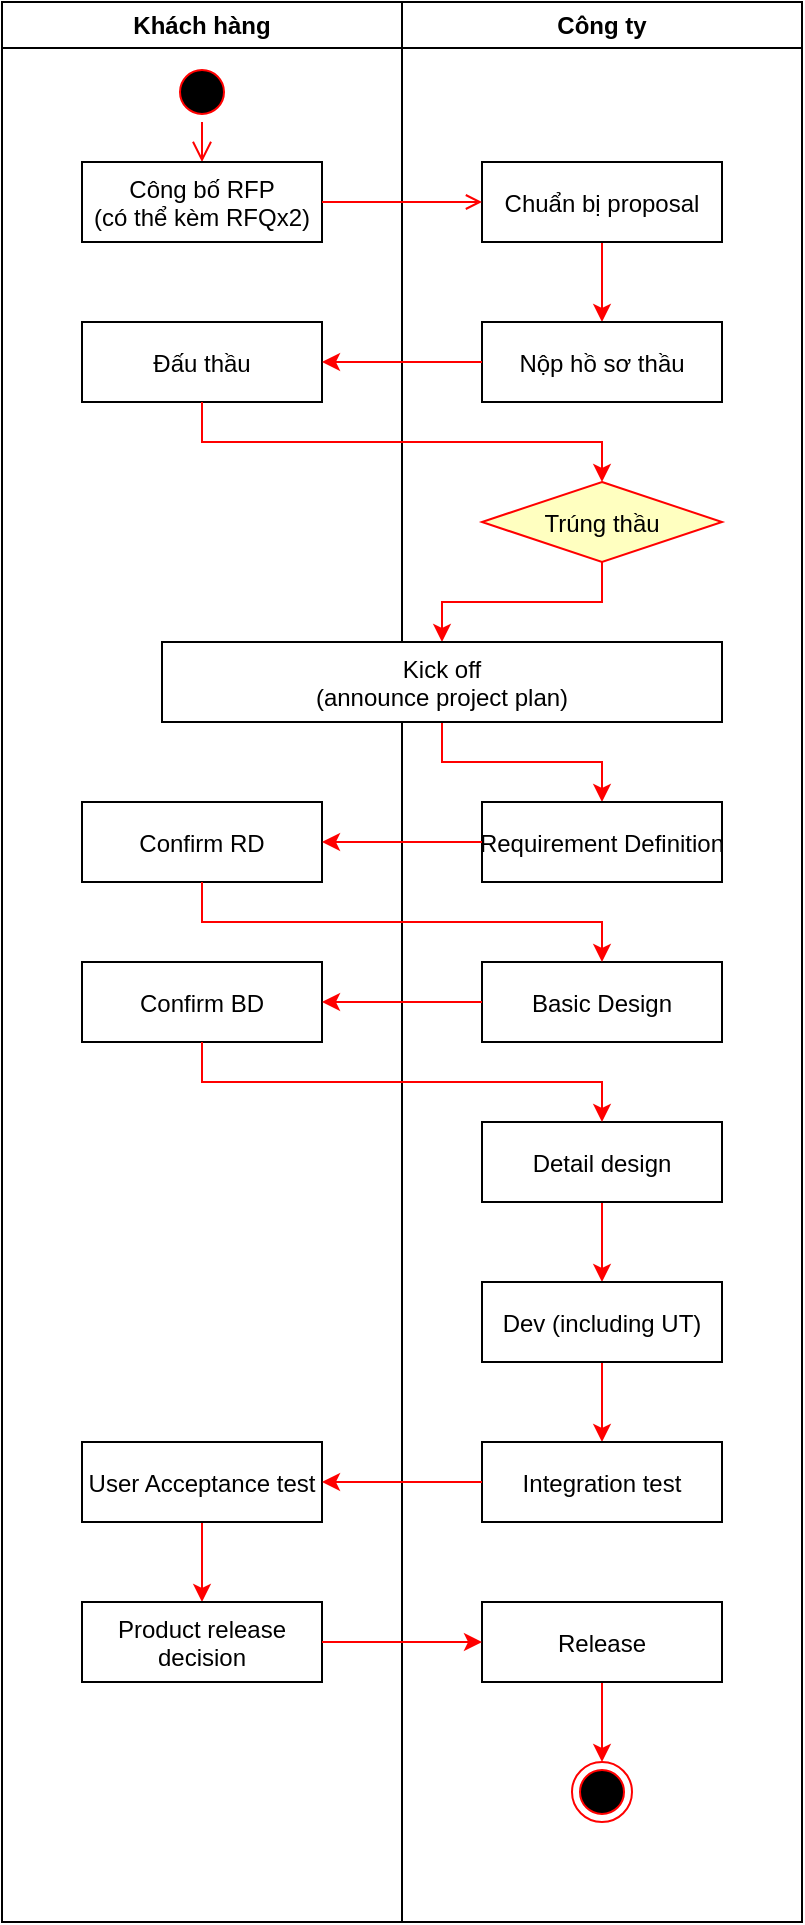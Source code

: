<mxfile version="12.3.2" type="device" pages="1"><diagram name="WaterFall" id="e7e014a7-5840-1c2e-5031-d8a46d1fe8dd"><mxGraphModel dx="1422" dy="822" grid="1" gridSize="10" guides="1" tooltips="1" connect="1" arrows="1" fold="1" page="1" pageScale="1" pageWidth="1169" pageHeight="826" background="#ffffff" math="0" shadow="0"><root><mxCell id="0"/><mxCell id="1" parent="0"/><mxCell id="2" value="Khách hàng" style="swimlane;whiteSpace=wrap" parent="1" vertex="1"><mxGeometry x="40" y="40" width="200" height="960" as="geometry"/></mxCell><mxCell id="5" value="" style="ellipse;shape=startState;fillColor=#000000;strokeColor=#ff0000;" parent="2" vertex="1"><mxGeometry x="85" y="30" width="30" height="30" as="geometry"/></mxCell><mxCell id="6" value="" style="edgeStyle=elbowEdgeStyle;elbow=horizontal;verticalAlign=bottom;endArrow=open;endSize=8;strokeColor=#FF0000;endFill=1;rounded=0" parent="2" source="5" target="7" edge="1"><mxGeometry x="80" as="geometry"><mxPoint x="95" y="70" as="targetPoint"/></mxGeometry></mxCell><mxCell id="7" value="Công bố RFP&#10;(có thể kèm RFQx2)" style="" parent="2" vertex="1"><mxGeometry x="40" y="80" width="120" height="40" as="geometry"/></mxCell><mxCell id="C4uPn4mcM49q5mrkLCmS-43" value="Đấu thầu" style="" vertex="1" parent="2"><mxGeometry x="40" y="160" width="120" height="40" as="geometry"/></mxCell><mxCell id="xEfkGqaKKy_pTu1lNV2t-36" value="Confirm RD" style="strokeColor=#000000;" vertex="1" parent="2"><mxGeometry x="40" y="400" width="120" height="40" as="geometry"/></mxCell><mxCell id="xEfkGqaKKy_pTu1lNV2t-41" value="Confirm BD" style="strokeColor=#000000;" vertex="1" parent="2"><mxGeometry x="40" y="480" width="120" height="40" as="geometry"/></mxCell><mxCell id="xEfkGqaKKy_pTu1lNV2t-54" style="edgeStyle=orthogonalEdgeStyle;rounded=0;orthogonalLoop=1;jettySize=auto;html=1;entryX=0.5;entryY=0;entryDx=0;entryDy=0;strokeColor=#FF0000;" edge="1" parent="2" source="xEfkGqaKKy_pTu1lNV2t-50" target="xEfkGqaKKy_pTu1lNV2t-53"><mxGeometry relative="1" as="geometry"/></mxCell><mxCell id="xEfkGqaKKy_pTu1lNV2t-50" value="User Acceptance test" style="strokeColor=#000000;" vertex="1" parent="2"><mxGeometry x="40" y="720" width="120" height="40" as="geometry"/></mxCell><mxCell id="xEfkGqaKKy_pTu1lNV2t-53" value="Product release&#10;decision" style="strokeColor=#000000;" vertex="1" parent="2"><mxGeometry x="40" y="800" width="120" height="40" as="geometry"/></mxCell><mxCell id="3" value="Công ty" style="swimlane;whiteSpace=wrap" parent="1" vertex="1"><mxGeometry x="240" y="40" width="200" height="960" as="geometry"/></mxCell><mxCell id="C4uPn4mcM49q5mrkLCmS-42" style="edgeStyle=orthogonalEdgeStyle;rounded=0;orthogonalLoop=1;jettySize=auto;html=1;strokeColor=#FF0000;" edge="1" parent="3" source="15" target="C4uPn4mcM49q5mrkLCmS-41"><mxGeometry relative="1" as="geometry"/></mxCell><mxCell id="15" value="Chuẩn bị proposal" style="strokeColor=#000000;" parent="3" vertex="1"><mxGeometry x="40" y="80" width="120" height="40" as="geometry"/></mxCell><mxCell id="C4uPn4mcM49q5mrkLCmS-41" value="Nộp hồ sơ thầu" style="" vertex="1" parent="3"><mxGeometry x="40" y="160" width="120" height="40" as="geometry"/></mxCell><mxCell id="3bL--UdmsVpAr2V72Xip-18" style="edgeStyle=orthogonalEdgeStyle;rounded=0;orthogonalLoop=1;jettySize=auto;html=1;strokeColor=#FF0000;" edge="1" parent="3" source="3bL--UdmsVpAr2V72Xip-15" target="3bL--UdmsVpAr2V72Xip-17"><mxGeometry relative="1" as="geometry"/></mxCell><mxCell id="3bL--UdmsVpAr2V72Xip-15" value="Trúng thầu" style="rhombus;fillColor=#ffffc0;strokeColor=#ff0000;" vertex="1" parent="3"><mxGeometry x="40" y="240" width="120" height="40" as="geometry"/></mxCell><mxCell id="xEfkGqaKKy_pTu1lNV2t-34" style="edgeStyle=orthogonalEdgeStyle;rounded=0;orthogonalLoop=1;jettySize=auto;html=1;strokeColor=#FF0000;" edge="1" parent="3" source="3bL--UdmsVpAr2V72Xip-17" target="xEfkGqaKKy_pTu1lNV2t-32"><mxGeometry relative="1" as="geometry"/></mxCell><mxCell id="3bL--UdmsVpAr2V72Xip-17" value="Kick off&#10;(announce project plan)" style="strokeColor=#000000;" vertex="1" parent="3"><mxGeometry x="-120" y="320" width="280" height="40" as="geometry"/></mxCell><mxCell id="xEfkGqaKKy_pTu1lNV2t-32" value="Requirement Definition" style="strokeColor=#000000;" vertex="1" parent="3"><mxGeometry x="40" y="400" width="120" height="40" as="geometry"/></mxCell><mxCell id="xEfkGqaKKy_pTu1lNV2t-33" value="Basic Design" style="strokeColor=#000000;" vertex="1" parent="3"><mxGeometry x="40" y="480" width="120" height="40" as="geometry"/></mxCell><mxCell id="xEfkGqaKKy_pTu1lNV2t-47" style="edgeStyle=orthogonalEdgeStyle;rounded=0;orthogonalLoop=1;jettySize=auto;html=1;entryX=0.5;entryY=0;entryDx=0;entryDy=0;strokeColor=#FF0000;" edge="1" parent="3" source="xEfkGqaKKy_pTu1lNV2t-43" target="xEfkGqaKKy_pTu1lNV2t-46"><mxGeometry relative="1" as="geometry"/></mxCell><mxCell id="xEfkGqaKKy_pTu1lNV2t-43" value="Detail design" style="strokeColor=#000000;" vertex="1" parent="3"><mxGeometry x="40" y="560" width="120" height="40" as="geometry"/></mxCell><mxCell id="xEfkGqaKKy_pTu1lNV2t-52" style="edgeStyle=orthogonalEdgeStyle;rounded=0;orthogonalLoop=1;jettySize=auto;html=1;entryX=0.5;entryY=0;entryDx=0;entryDy=0;strokeColor=#FF0000;" edge="1" parent="3" source="xEfkGqaKKy_pTu1lNV2t-46" target="xEfkGqaKKy_pTu1lNV2t-49"><mxGeometry relative="1" as="geometry"/></mxCell><mxCell id="xEfkGqaKKy_pTu1lNV2t-46" value="Dev (including UT)" style="strokeColor=#000000;" vertex="1" parent="3"><mxGeometry x="40" y="640" width="120" height="40" as="geometry"/></mxCell><mxCell id="xEfkGqaKKy_pTu1lNV2t-49" value="Integration test" style="strokeColor=#000000;" vertex="1" parent="3"><mxGeometry x="40" y="720" width="120" height="40" as="geometry"/></mxCell><mxCell id="l2aSz29h0LTGWycyV5Uv-17" style="edgeStyle=orthogonalEdgeStyle;rounded=0;orthogonalLoop=1;jettySize=auto;html=1;entryX=0.5;entryY=0;entryDx=0;entryDy=0;strokeColor=#FF0000;" edge="1" parent="3" source="xEfkGqaKKy_pTu1lNV2t-55" target="l2aSz29h0LTGWycyV5Uv-15"><mxGeometry relative="1" as="geometry"/></mxCell><mxCell id="xEfkGqaKKy_pTu1lNV2t-55" value="Release" style="strokeColor=#000000;" vertex="1" parent="3"><mxGeometry x="40" y="800" width="120" height="40" as="geometry"/></mxCell><mxCell id="l2aSz29h0LTGWycyV5Uv-15" value="" style="ellipse;shape=endState;fillColor=#000000;strokeColor=#ff0000" vertex="1" parent="3"><mxGeometry x="85" y="880" width="30" height="30" as="geometry"/></mxCell><mxCell id="9" value="" style="endArrow=open;strokeColor=#FF0000;endFill=1;rounded=0;entryX=0;entryY=0.5;entryDx=0;entryDy=0;" parent="1" source="7" target="15" edge="1"><mxGeometry relative="1" as="geometry"><mxPoint x="140" y="220" as="targetPoint"/></mxGeometry></mxCell><mxCell id="C4uPn4mcM49q5mrkLCmS-44" style="edgeStyle=orthogonalEdgeStyle;rounded=0;orthogonalLoop=1;jettySize=auto;html=1;entryX=1;entryY=0.5;entryDx=0;entryDy=0;strokeColor=#FF0000;" edge="1" parent="1" source="C4uPn4mcM49q5mrkLCmS-41" target="C4uPn4mcM49q5mrkLCmS-43"><mxGeometry relative="1" as="geometry"/></mxCell><mxCell id="xEfkGqaKKy_pTu1lNV2t-38" style="edgeStyle=orthogonalEdgeStyle;rounded=0;orthogonalLoop=1;jettySize=auto;html=1;entryX=1;entryY=0.5;entryDx=0;entryDy=0;strokeColor=#FF0000;" edge="1" parent="1" source="xEfkGqaKKy_pTu1lNV2t-32" target="xEfkGqaKKy_pTu1lNV2t-36"><mxGeometry relative="1" as="geometry"/></mxCell><mxCell id="xEfkGqaKKy_pTu1lNV2t-39" style="edgeStyle=orthogonalEdgeStyle;rounded=0;orthogonalLoop=1;jettySize=auto;html=1;strokeColor=#FF0000;" edge="1" parent="1" source="xEfkGqaKKy_pTu1lNV2t-36" target="xEfkGqaKKy_pTu1lNV2t-33"><mxGeometry relative="1" as="geometry"><Array as="points"><mxPoint x="140" y="500"/><mxPoint x="340" y="500"/></Array></mxGeometry></mxCell><mxCell id="xEfkGqaKKy_pTu1lNV2t-40" style="edgeStyle=orthogonalEdgeStyle;rounded=0;orthogonalLoop=1;jettySize=auto;html=1;entryX=0.5;entryY=0;entryDx=0;entryDy=0;strokeColor=#FF0000;" edge="1" parent="1" source="C4uPn4mcM49q5mrkLCmS-43" target="3bL--UdmsVpAr2V72Xip-15"><mxGeometry relative="1" as="geometry"><Array as="points"><mxPoint x="140" y="260"/><mxPoint x="340" y="260"/></Array></mxGeometry></mxCell><mxCell id="xEfkGqaKKy_pTu1lNV2t-42" style="edgeStyle=orthogonalEdgeStyle;rounded=0;orthogonalLoop=1;jettySize=auto;html=1;entryX=1;entryY=0.5;entryDx=0;entryDy=0;strokeColor=#FF0000;" edge="1" parent="1" source="xEfkGqaKKy_pTu1lNV2t-33" target="xEfkGqaKKy_pTu1lNV2t-41"><mxGeometry relative="1" as="geometry"/></mxCell><mxCell id="xEfkGqaKKy_pTu1lNV2t-45" style="edgeStyle=orthogonalEdgeStyle;rounded=0;orthogonalLoop=1;jettySize=auto;html=1;entryX=0.5;entryY=0;entryDx=0;entryDy=0;strokeColor=#FF0000;" edge="1" parent="1" source="xEfkGqaKKy_pTu1lNV2t-41" target="xEfkGqaKKy_pTu1lNV2t-43"><mxGeometry relative="1" as="geometry"><Array as="points"><mxPoint x="140" y="580"/><mxPoint x="340" y="580"/></Array></mxGeometry></mxCell><mxCell id="xEfkGqaKKy_pTu1lNV2t-51" style="edgeStyle=orthogonalEdgeStyle;rounded=0;orthogonalLoop=1;jettySize=auto;html=1;entryX=1;entryY=0.5;entryDx=0;entryDy=0;strokeColor=#FF0000;" edge="1" parent="1" source="xEfkGqaKKy_pTu1lNV2t-49" target="xEfkGqaKKy_pTu1lNV2t-50"><mxGeometry relative="1" as="geometry"/></mxCell><mxCell id="l2aSz29h0LTGWycyV5Uv-16" style="edgeStyle=orthogonalEdgeStyle;rounded=0;orthogonalLoop=1;jettySize=auto;html=1;entryX=0;entryY=0.5;entryDx=0;entryDy=0;strokeColor=#FF0000;" edge="1" parent="1" source="xEfkGqaKKy_pTu1lNV2t-53" target="xEfkGqaKKy_pTu1lNV2t-55"><mxGeometry relative="1" as="geometry"/></mxCell></root></mxGraphModel></diagram></mxfile>